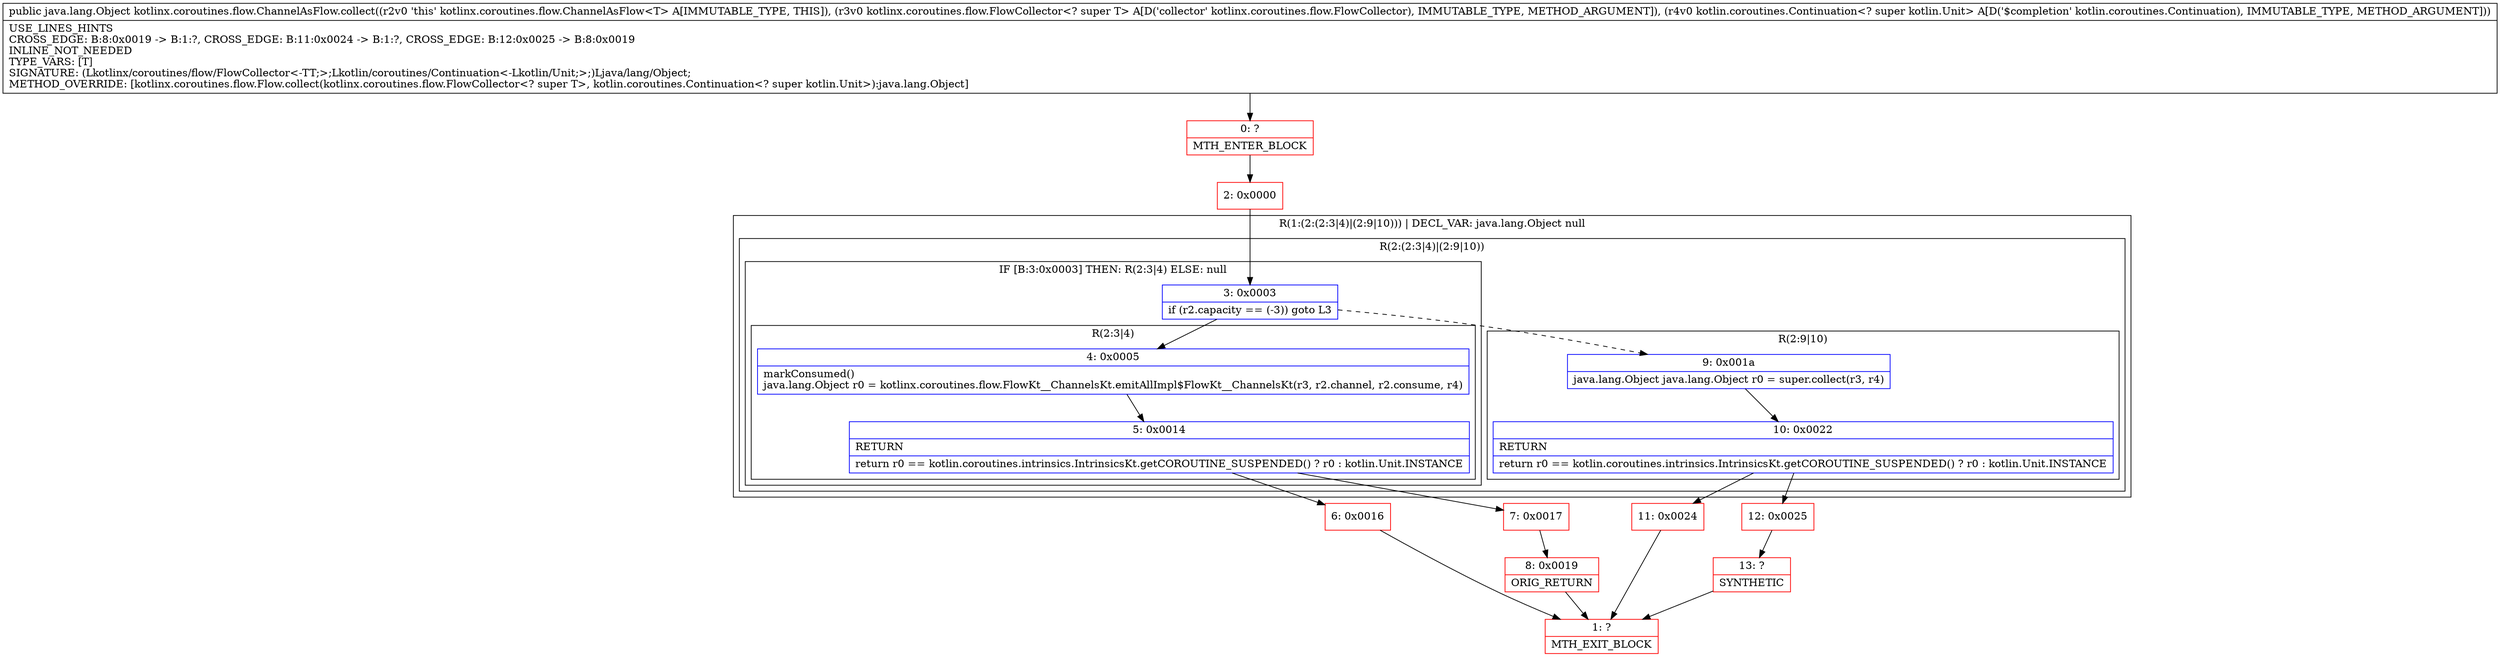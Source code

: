 digraph "CFG forkotlinx.coroutines.flow.ChannelAsFlow.collect(Lkotlinx\/coroutines\/flow\/FlowCollector;Lkotlin\/coroutines\/Continuation;)Ljava\/lang\/Object;" {
subgraph cluster_Region_1839661877 {
label = "R(1:(2:(2:3|4)|(2:9|10))) | DECL_VAR: java.lang.Object null\l";
node [shape=record,color=blue];
subgraph cluster_Region_1383773674 {
label = "R(2:(2:3|4)|(2:9|10))";
node [shape=record,color=blue];
subgraph cluster_IfRegion_171273183 {
label = "IF [B:3:0x0003] THEN: R(2:3|4) ELSE: null";
node [shape=record,color=blue];
Node_3 [shape=record,label="{3\:\ 0x0003|if (r2.capacity == (\-3)) goto L3\l}"];
subgraph cluster_Region_97881958 {
label = "R(2:3|4)";
node [shape=record,color=blue];
Node_4 [shape=record,label="{4\:\ 0x0005|markConsumed()\ljava.lang.Object r0 = kotlinx.coroutines.flow.FlowKt__ChannelsKt.emitAllImpl$FlowKt__ChannelsKt(r3, r2.channel, r2.consume, r4)\l}"];
Node_5 [shape=record,label="{5\:\ 0x0014|RETURN\l|return r0 == kotlin.coroutines.intrinsics.IntrinsicsKt.getCOROUTINE_SUSPENDED() ? r0 : kotlin.Unit.INSTANCE\l}"];
}
}
subgraph cluster_Region_1460481074 {
label = "R(2:9|10)";
node [shape=record,color=blue];
Node_9 [shape=record,label="{9\:\ 0x001a|java.lang.Object java.lang.Object r0 = super.collect(r3, r4)\l}"];
Node_10 [shape=record,label="{10\:\ 0x0022|RETURN\l|return r0 == kotlin.coroutines.intrinsics.IntrinsicsKt.getCOROUTINE_SUSPENDED() ? r0 : kotlin.Unit.INSTANCE\l}"];
}
}
}
Node_0 [shape=record,color=red,label="{0\:\ ?|MTH_ENTER_BLOCK\l}"];
Node_2 [shape=record,color=red,label="{2\:\ 0x0000}"];
Node_6 [shape=record,color=red,label="{6\:\ 0x0016}"];
Node_1 [shape=record,color=red,label="{1\:\ ?|MTH_EXIT_BLOCK\l}"];
Node_7 [shape=record,color=red,label="{7\:\ 0x0017}"];
Node_8 [shape=record,color=red,label="{8\:\ 0x0019|ORIG_RETURN\l}"];
Node_11 [shape=record,color=red,label="{11\:\ 0x0024}"];
Node_12 [shape=record,color=red,label="{12\:\ 0x0025}"];
Node_13 [shape=record,color=red,label="{13\:\ ?|SYNTHETIC\l}"];
MethodNode[shape=record,label="{public java.lang.Object kotlinx.coroutines.flow.ChannelAsFlow.collect((r2v0 'this' kotlinx.coroutines.flow.ChannelAsFlow\<T\> A[IMMUTABLE_TYPE, THIS]), (r3v0 kotlinx.coroutines.flow.FlowCollector\<? super T\> A[D('collector' kotlinx.coroutines.flow.FlowCollector), IMMUTABLE_TYPE, METHOD_ARGUMENT]), (r4v0 kotlin.coroutines.Continuation\<? super kotlin.Unit\> A[D('$completion' kotlin.coroutines.Continuation), IMMUTABLE_TYPE, METHOD_ARGUMENT]))  | USE_LINES_HINTS\lCROSS_EDGE: B:8:0x0019 \-\> B:1:?, CROSS_EDGE: B:11:0x0024 \-\> B:1:?, CROSS_EDGE: B:12:0x0025 \-\> B:8:0x0019\lINLINE_NOT_NEEDED\lTYPE_VARS: [T]\lSIGNATURE: (Lkotlinx\/coroutines\/flow\/FlowCollector\<\-TT;\>;Lkotlin\/coroutines\/Continuation\<\-Lkotlin\/Unit;\>;)Ljava\/lang\/Object;\lMETHOD_OVERRIDE: [kotlinx.coroutines.flow.Flow.collect(kotlinx.coroutines.flow.FlowCollector\<? super T\>, kotlin.coroutines.Continuation\<? super kotlin.Unit\>):java.lang.Object]\l}"];
MethodNode -> Node_0;Node_3 -> Node_4;
Node_3 -> Node_9[style=dashed];
Node_4 -> Node_5;
Node_5 -> Node_6;
Node_5 -> Node_7;
Node_9 -> Node_10;
Node_10 -> Node_11;
Node_10 -> Node_12;
Node_0 -> Node_2;
Node_2 -> Node_3;
Node_6 -> Node_1;
Node_7 -> Node_8;
Node_8 -> Node_1;
Node_11 -> Node_1;
Node_12 -> Node_13;
Node_13 -> Node_1;
}


